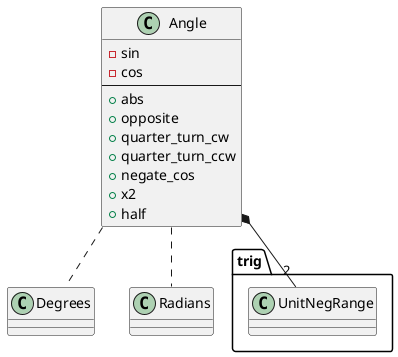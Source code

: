 @startuml

'Copyright (c) 2024 Via Technology Ltd. All Rights Reserved.

' title Angle Class Diagram

set namespaceSeparator ::
    class Angle {
        - sin
        - cos
        --
        + abs
        + opposite
        + quarter_turn_cw
        + quarter_turn_ccw
        + negate_cos
        + x2
        + half
    }

    Angle .. Degrees
    Angle .. Radians
    Angle *-- "2" trig::UnitNegRange
@enduml
